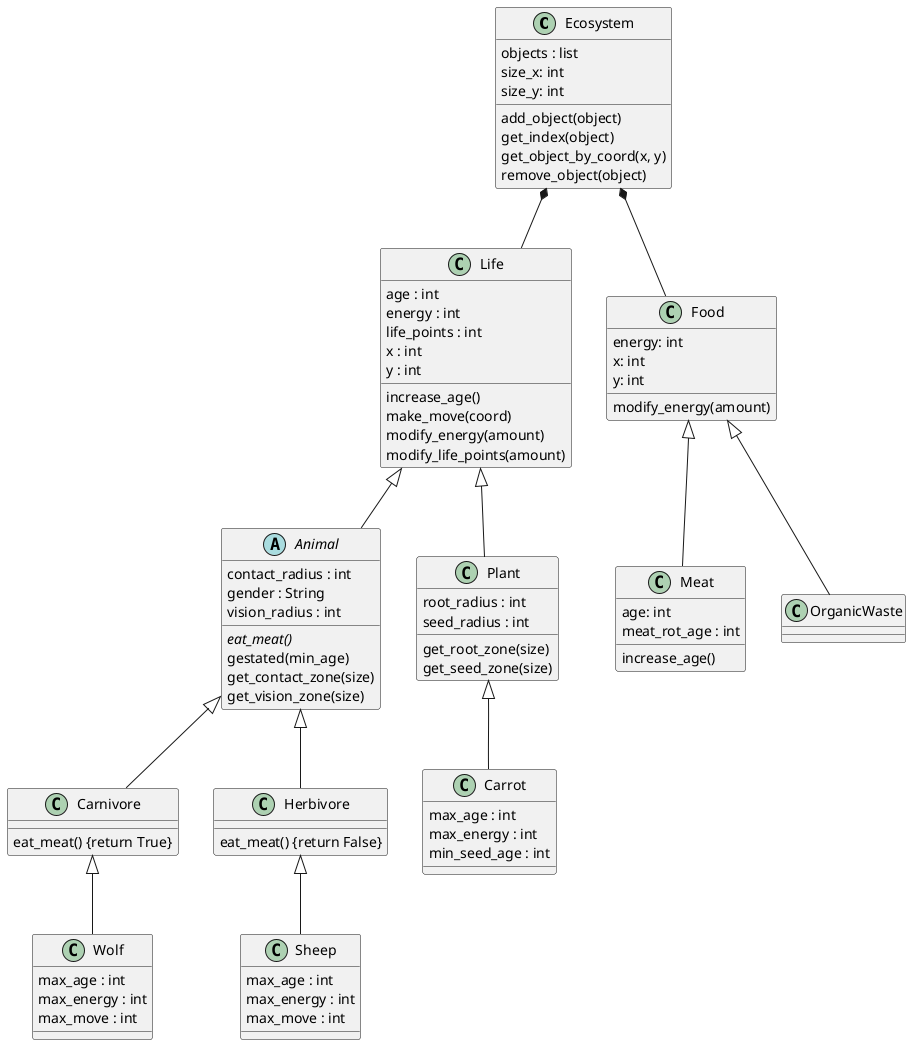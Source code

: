 @startuml classes_classes
set namespaceSeparator none
skinparam backgroundcolor transparent

class "Ecosystem" as classes.ecosystem.Ecosystem {
  objects : list
  size_x: int
  size_y: int
  add_object(object)
  get_index(object)
  get_object_by_coord(x, y)
  remove_object(object)
}

class "Life" as classes.life.Life {
  age : int
  energy : int
  life_points : int
  x : int
  y : int
  increase_age()
  make_move(coord)
  modify_energy(amount)
  modify_life_points(amount)
}

class "Food" as classes.food.Food {
  energy: int
  x: int
  y: int
  modify_energy(amount)
}

abstract class "Animal" as classes.animal.Animal {
  contact_radius : int
  gender : String
  vision_radius : int
  {abstract} eat_meat()
  gestated(min_age)
  get_contact_zone(size)
  get_vision_zone(size)
}
class "Carnivore" as classes.carnivore.Carnivore {
  eat_meat() {return True}
}

class "Herbivore" as classes.herbivore.Herbivore {
  eat_meat() {return False}
}

class "Meat" as classes.meat.Meat {
  age: int
  meat_rot_age : int
  increase_age()
}
class "OrganicWaste" as classes.organic_waste.OrganicWaste {
}
class "Plant" as classes.plant.Plant {
  root_radius : int
  seed_radius : int
  get_root_zone(size)
  get_seed_zone(size)
}
class "Sheep" as classes.sheep.Sheep {
  max_age : int
  max_energy : int
  max_move : int
}
class "Wolf" as classes.wolf.Wolf {
  max_age : int
  max_energy : int
  max_move : int
}

class "Carrot" as classes.carrot.Carrot {
  max_age : int
  max_energy : int
  min_seed_age : int
}

classes.ecosystem.Ecosystem *-- classes.life.Life
classes.ecosystem.Ecosystem *-- classes.food.Food
classes.life.Life <|-- classes.animal.Animal
classes.life.Life <|-- classes.plant.Plant
classes.food.Food <|-- classes.meat.Meat
classes.food.Food <|-- classes.organic_waste.OrganicWaste
classes.animal.Animal <|-- classes.herbivore.Herbivore
classes.plant.Plant <|-- classes.carrot.Carrot
classes.animal.Animal <|-- classes.carnivore.Carnivore
classes.herbivore.Herbivore <|-- classes.sheep.Sheep
classes.carnivore.Carnivore <|-- classes.wolf.Wolf
@enduml
